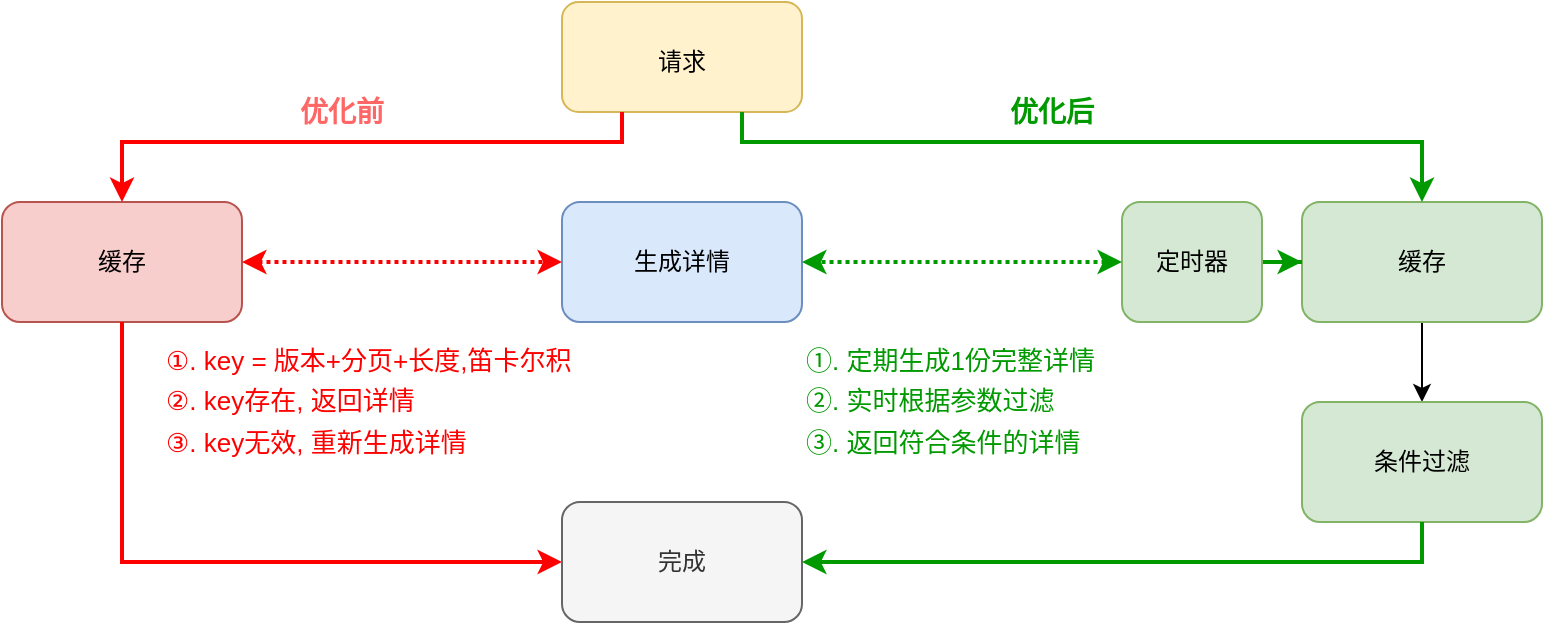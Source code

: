 <mxfile version="20.6.2" type="github">
  <diagram id="1bpVIfLe5_dsUP13_QPI" name="第 1 页">
    <mxGraphModel dx="1422" dy="-383" grid="1" gridSize="10" guides="1" tooltips="1" connect="1" arrows="1" fold="1" page="1" pageScale="1" pageWidth="827" pageHeight="1169" math="0" shadow="0">
      <root>
        <mxCell id="0" />
        <mxCell id="1" parent="0" />
        <mxCell id="Lkpm1lcb8TPIVfQLZ-2U-61" value="&lt;font style=&quot;font-size: 12px;&quot;&gt;请求&lt;/font&gt;" style="rounded=1;whiteSpace=wrap;html=1;fontSize=16;fillColor=#fff2cc;strokeColor=#d6b656;" parent="1" vertex="1">
          <mxGeometry x="320" y="1310" width="120" height="55" as="geometry" />
        </mxCell>
        <mxCell id="Lkpm1lcb8TPIVfQLZ-2U-62" value="&lt;font style=&quot;font-size: 12px;&quot;&gt;缓存&lt;/font&gt;" style="rounded=1;whiteSpace=wrap;html=1;fontSize=12;fillColor=#f8cecc;strokeColor=#b85450;" parent="1" vertex="1">
          <mxGeometry x="40" y="1410" width="120" height="60" as="geometry" />
        </mxCell>
        <mxCell id="Lkpm1lcb8TPIVfQLZ-2U-98" value="" style="edgeStyle=orthogonalEdgeStyle;rounded=0;orthogonalLoop=1;jettySize=auto;html=1;" parent="1" source="Lkpm1lcb8TPIVfQLZ-2U-63" target="Lkpm1lcb8TPIVfQLZ-2U-96" edge="1">
          <mxGeometry relative="1" as="geometry" />
        </mxCell>
        <mxCell id="Lkpm1lcb8TPIVfQLZ-2U-63" value="&lt;font style=&quot;font-size: 12px;&quot;&gt;缓存&lt;/font&gt;" style="rounded=1;whiteSpace=wrap;html=1;fontSize=12;fillColor=#d5e8d4;strokeColor=#82b366;" parent="1" vertex="1">
          <mxGeometry x="690" y="1410" width="120" height="60" as="geometry" />
        </mxCell>
        <mxCell id="Lkpm1lcb8TPIVfQLZ-2U-64" value="" style="edgeStyle=orthogonalEdgeStyle;rounded=0;orthogonalLoop=1;jettySize=auto;html=1;strokeColor=#009900;strokeWidth=2;fontSize=12;endArrow=classic;endFill=1;" parent="1" source="Lkpm1lcb8TPIVfQLZ-2U-66" target="Lkpm1lcb8TPIVfQLZ-2U-63" edge="1">
          <mxGeometry relative="1" as="geometry" />
        </mxCell>
        <mxCell id="Lkpm1lcb8TPIVfQLZ-2U-66" value="&lt;font style=&quot;font-size: 12px;&quot;&gt;定时器&lt;/font&gt;" style="rounded=1;whiteSpace=wrap;html=1;fontSize=12;fillColor=#d5e8d4;strokeColor=#82b366;" parent="1" vertex="1">
          <mxGeometry x="600" y="1410" width="70" height="60" as="geometry" />
        </mxCell>
        <mxCell id="Lkpm1lcb8TPIVfQLZ-2U-73" value="" style="endArrow=classic;html=1;rounded=0;fontSize=12;exitX=0.25;exitY=1;exitDx=0;exitDy=0;entryX=0.5;entryY=0;entryDx=0;entryDy=0;strokeColor=#FF0000;strokeWidth=2;endFill=1;" parent="1" source="Lkpm1lcb8TPIVfQLZ-2U-61" target="Lkpm1lcb8TPIVfQLZ-2U-62" edge="1">
          <mxGeometry width="50" height="50" relative="1" as="geometry">
            <mxPoint x="330" y="1500" as="sourcePoint" />
            <mxPoint x="380" y="1450" as="targetPoint" />
            <Array as="points">
              <mxPoint x="350" y="1380" />
              <mxPoint x="100" y="1380" />
            </Array>
          </mxGeometry>
        </mxCell>
        <mxCell id="Lkpm1lcb8TPIVfQLZ-2U-74" value="" style="endArrow=classic;html=1;rounded=0;strokeColor=#009900;strokeWidth=2;fontSize=12;exitX=0.75;exitY=1;exitDx=0;exitDy=0;entryX=0.5;entryY=0;entryDx=0;entryDy=0;" parent="1" source="Lkpm1lcb8TPIVfQLZ-2U-61" target="Lkpm1lcb8TPIVfQLZ-2U-63" edge="1">
          <mxGeometry width="50" height="50" relative="1" as="geometry">
            <mxPoint x="330" y="1500" as="sourcePoint" />
            <mxPoint x="380" y="1450" as="targetPoint" />
            <Array as="points">
              <mxPoint x="410" y="1380" />
              <mxPoint x="750" y="1380" />
            </Array>
          </mxGeometry>
        </mxCell>
        <mxCell id="Lkpm1lcb8TPIVfQLZ-2U-78" value="" style="endArrow=classic;html=1;rounded=0;strokeColor=#FF0000;strokeWidth=2;fontSize=12;exitX=0.5;exitY=1;exitDx=0;exitDy=0;entryX=0;entryY=0.5;entryDx=0;entryDy=0;" parent="1" source="Lkpm1lcb8TPIVfQLZ-2U-62" target="Lkpm1lcb8TPIVfQLZ-2U-68" edge="1">
          <mxGeometry width="50" height="50" relative="1" as="geometry">
            <mxPoint x="400" y="1510" as="sourcePoint" />
            <mxPoint x="250" y="1580" as="targetPoint" />
            <Array as="points">
              <mxPoint x="100" y="1590" />
            </Array>
          </mxGeometry>
        </mxCell>
        <mxCell id="Lkpm1lcb8TPIVfQLZ-2U-80" value="优化前" style="text;html=1;strokeColor=none;fillColor=none;align=center;verticalAlign=middle;whiteSpace=wrap;rounded=0;dashed=1;fontSize=14;fontColor=#FF6666;fontStyle=1" parent="1" vertex="1">
          <mxGeometry x="180" y="1350" width="60" height="30" as="geometry" />
        </mxCell>
        <mxCell id="Lkpm1lcb8TPIVfQLZ-2U-81" value="优化后" style="text;html=1;strokeColor=none;fillColor=none;align=center;verticalAlign=middle;whiteSpace=wrap;rounded=0;dashed=1;fontSize=14;fontColor=#009900;fontStyle=1" parent="1" vertex="1">
          <mxGeometry x="535" y="1350" width="60" height="30" as="geometry" />
        </mxCell>
        <mxCell id="Lkpm1lcb8TPIVfQLZ-2U-83" value="&lt;font style=&quot;font-size: 12px;&quot;&gt;生成详情&lt;/font&gt;" style="rounded=1;whiteSpace=wrap;html=1;fontSize=12;fillColor=#dae8fc;strokeColor=#6c8ebf;" parent="1" vertex="1">
          <mxGeometry x="320" y="1410" width="120" height="60" as="geometry" />
        </mxCell>
        <mxCell id="Lkpm1lcb8TPIVfQLZ-2U-93" value="" style="endArrow=classic;html=1;rounded=0;dashed=1;strokeColor=#009900;strokeWidth=2;fontSize=12;exitX=0;exitY=0.5;exitDx=0;exitDy=0;entryX=1;entryY=0.5;entryDx=0;entryDy=0;dashPattern=1 1;startArrow=classic;startFill=1;" parent="1" target="Lkpm1lcb8TPIVfQLZ-2U-83" edge="1">
          <mxGeometry width="50" height="50" relative="1" as="geometry">
            <mxPoint x="600" y="1440" as="sourcePoint" />
            <mxPoint x="440.0" y="1420" as="targetPoint" />
            <Array as="points">
              <mxPoint x="560" y="1440" />
              <mxPoint x="510" y="1440" />
            </Array>
          </mxGeometry>
        </mxCell>
        <mxCell id="Lkpm1lcb8TPIVfQLZ-2U-94" value="" style="endArrow=classic;html=1;rounded=0;strokeColor=#FF0000;strokeWidth=2;fontSize=12;exitX=1;exitY=0.5;exitDx=0;exitDy=0;dashed=1;entryX=0;entryY=0.5;entryDx=0;entryDy=0;dashPattern=1 1;startArrow=classic;startFill=1;" parent="1" target="Lkpm1lcb8TPIVfQLZ-2U-83" edge="1">
          <mxGeometry width="50" height="50" relative="1" as="geometry">
            <mxPoint x="160" y="1440" as="sourcePoint" />
            <mxPoint x="320" y="1420" as="targetPoint" />
            <Array as="points">
              <mxPoint x="240" y="1440" />
            </Array>
          </mxGeometry>
        </mxCell>
        <mxCell id="Lkpm1lcb8TPIVfQLZ-2U-68" value="&lt;font style=&quot;font-size: 12px;&quot;&gt;完成&lt;/font&gt;" style="rounded=1;whiteSpace=wrap;html=1;fontSize=12;fillColor=#f5f5f5;strokeColor=#666666;fontColor=#333333;" parent="1" vertex="1">
          <mxGeometry x="320" y="1560" width="120" height="60" as="geometry" />
        </mxCell>
        <mxCell id="Lkpm1lcb8TPIVfQLZ-2U-96" value="&lt;font style=&quot;font-size: 12px;&quot;&gt;条件过滤&lt;/font&gt;" style="rounded=1;whiteSpace=wrap;html=1;fontSize=12;fillColor=#d5e8d4;strokeColor=#82b366;" parent="1" vertex="1">
          <mxGeometry x="690" y="1510" width="120" height="60" as="geometry" />
        </mxCell>
        <mxCell id="Lkpm1lcb8TPIVfQLZ-2U-97" value="" style="endArrow=classic;html=1;rounded=0;strokeColor=#009900;strokeWidth=2;fontSize=12;entryX=1;entryY=0.5;entryDx=0;entryDy=0;" parent="1" edge="1">
          <mxGeometry width="50" height="50" relative="1" as="geometry">
            <mxPoint x="750" y="1570" as="sourcePoint" />
            <mxPoint x="440.0" y="1590" as="targetPoint" />
            <Array as="points">
              <mxPoint x="750" y="1590" />
            </Array>
          </mxGeometry>
        </mxCell>
        <mxCell id="Lkpm1lcb8TPIVfQLZ-2U-99" value="&lt;p style=&quot;line-height: 160%;&quot;&gt;&lt;font style=&quot;font-size: 13px;&quot; color=&quot;#ff0000&quot;&gt;①. key = 版本+分页+长度,笛卡尔积&lt;br&gt;②. key存在, 返回详情&lt;br&gt;③. key无效, 重新生成详情&lt;/font&gt;&lt;/p&gt;" style="text;html=1;strokeColor=none;fillColor=none;align=left;verticalAlign=middle;whiteSpace=wrap;rounded=0;" parent="1" vertex="1">
          <mxGeometry x="120" y="1470" width="210" height="80" as="geometry" />
        </mxCell>
        <mxCell id="Lkpm1lcb8TPIVfQLZ-2U-101" value="&lt;p style=&quot;line-height: 160%;&quot;&gt;&lt;font style=&quot;font-size: 13px;&quot;&gt;①. 定期生成1份完整详情&lt;br&gt;②. 实时根据参数过滤&lt;br&gt;③. 返回符合条件的详情&lt;br&gt;&lt;/font&gt;&lt;/p&gt;" style="text;html=1;strokeColor=none;fillColor=none;align=left;verticalAlign=middle;whiteSpace=wrap;rounded=0;fontColor=#009900;" parent="1" vertex="1">
          <mxGeometry x="440" y="1470" width="210" height="80" as="geometry" />
        </mxCell>
      </root>
    </mxGraphModel>
  </diagram>
</mxfile>
